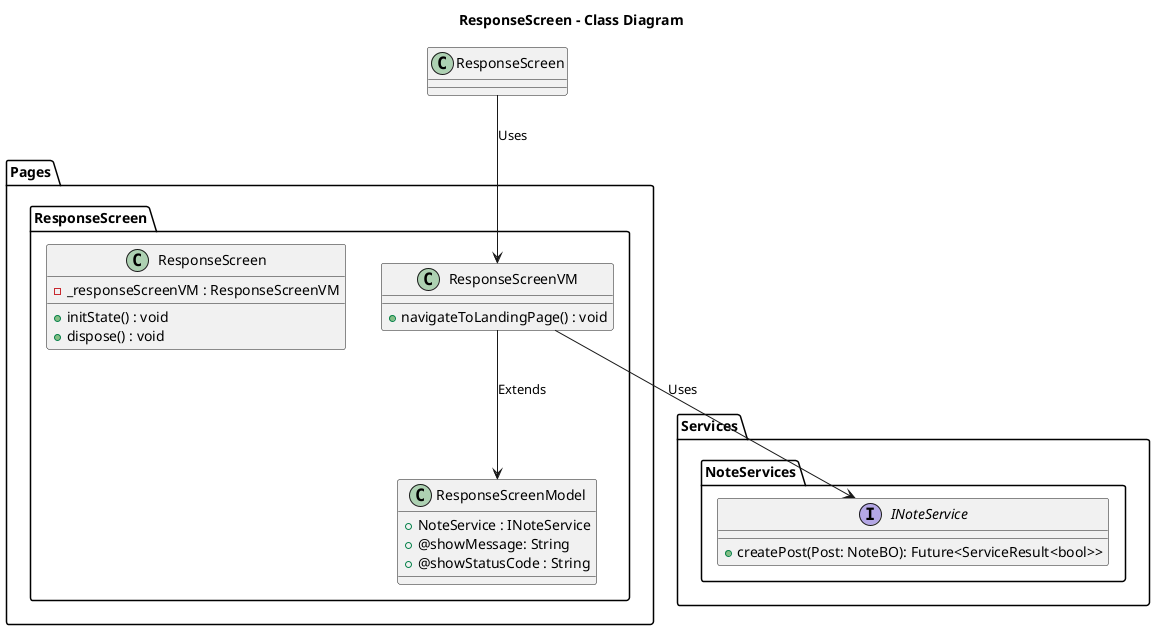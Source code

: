 @startuml ResponseScreen - Class

title ResponseScreen - Class Diagram

package Pages{
    package ResponseScreen{
        class ResponseScreenModel{
            + NoteService : INoteService
            + @showMessage: String
            + @showStatusCode : String
        }
        class ResponseScreenVM{
            + navigateToLandingPage() : void
        }
        class ResponseScreen{
            - _responseScreenVM : ResponseScreenVM
            + initState() : void
            + dispose() : void
        }
    }
}

package Services{
    package NoteServices{
        interface INoteService{
            + createPost(Post: NoteBO): Future<ServiceResult<bool>>
        }
    }
}

ResponseScreen --> ResponseScreenVM : Uses
ResponseScreenVM --> ResponseScreenModel : Extends
ResponseScreenVM --> INoteService : Uses
@enduml